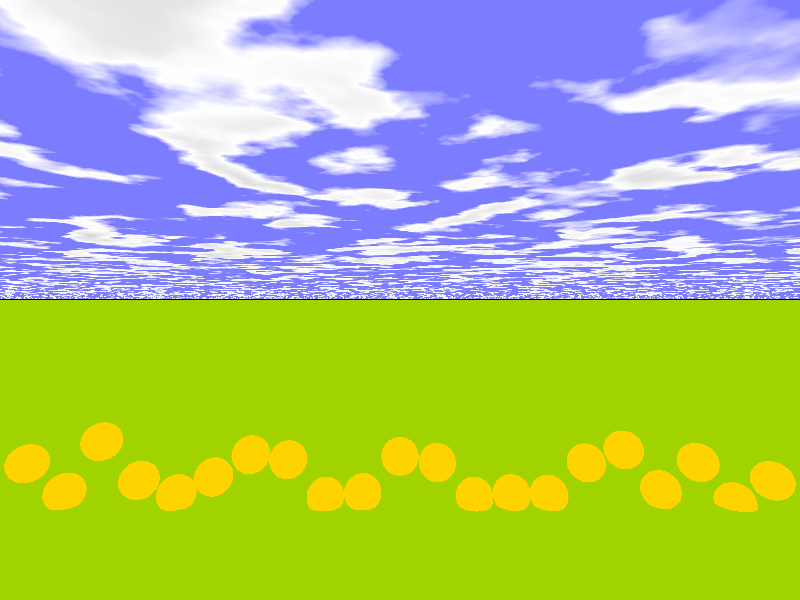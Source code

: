 // POV-Ray 3.7 Scene File "random_1.pov"
// author: Friedrich A. Lohmueller, 2004/Aug-2011/Jan-2013
// email: Friedrich.Lohmueller_at_t-online.de
// homepage: http://www.f-lohmueller.de
//
//--------------------------------------------------------------------------
#version 3.6; // 3.7;
global_settings{ assumed_gamma 1.0 }
#default{ finish{ ambient 0.1 diffuse 0.9 }}
//--------------------------------------------------------------------------
#include "colors.inc"
#include "textures.inc"
#include "glass.inc"
#include "metals.inc"
#include "golds.inc"
#include "stones.inc"
#include "woods.inc"
#include "shapes.inc"
#include "shapes2.inc"
#include "functions.inc"
#include "math.inc"
#include "transforms.inc"
//--------------------------------------------------------------------------
// camera ------------------------------------------------------------------
#declare Camera_0 = camera {/*ultra_wide_angle*/ angle 75      // front view
                            location  <0.0 , 2.75 ,-3.0>
                            right     x*image_width/image_height
                            look_at   <0.0 , 2.75 , 0.0>}
#declare Camera_1 = camera {ultra_wide_angle angle 90       // diagonal view
                            location  <2.0 , 2.5 ,-3.0>
                            right     x*image_width/image_height
                            look_at   <0.0 , 1.0 , 0.0>}
#declare Camera_2 = camera {ultra_wide_angle angle 90     // right side view
                            location  <3.0 , 1.0 , 0.0>
                            right     x*image_width/image_height
                            look_at   <0.0 , 1.0 , 0.0>}
#declare Camera_3 = camera {ultra_wide_angle angle 90            // top view
                            location  <0.0 , 3.0 ,-0.001>
                            right     x*image_width/image_height
                            look_at   <0.0 , 1.0 , 0.0>}
camera{Camera_0}
// sun ---------------------------------------------------------------------
light_source{<1500,2500,-2500> color White}
// sky ---------------------------------------------------------------------
plane{<0,1,0>,1 hollow
       texture{ pigment{ bozo turbulence 0.76
                         color_map { [0.5 rgb <0.20, 0.20, 1.0>]
                                     [0.6 rgb <1,1,1>]
                                     [1.0 rgb <0.5,0.5,0.5>]}
                       }
                finish {ambient 1 diffuse 0} }
       scale 10000}
// fog ---------------------------------------------------------------------
fog{fog_type   2
    distance   50
    color      White
    fog_offset 0.1
    fog_alt    2.0
    turbulence 0.8}
// ground ------------------------------------------------------------------
plane { <0,1,0>, 0
        texture{ pigment{color rgb<0.35,0.65,0.0>}
                 normal {bumps 0.75 scale 0.015}
               } // end of texture
      } // end of plane
//--------------------------------------------------------------------------
//---------------------------- objects in scene ----------------------------
//--------------------------------------------------------------------------







#declare Random_1 = seed (1153); // Use: "rand(Random_1)"

#declare Ball_1 =
 sphere{<0,0,0>,0.25 scale <1,1,1> rotate<0,0,0> translate<0,0,0>
        texture{pigment{ color rgb<1,0.65,0>}
                finish { phong 1}}}


union{
 #declare Nr = -10;     // start
 #declare EndNr = 10; // end
 #while (Nr< EndNr+1)


   object{Ball_1 translate<Nr*0.5, rand(Random_1) ,0>}


 #declare Nr = Nr + 1;  // next Nr
 #end // --------------- end of loop

rotate<0,0,0>
translate<0,0,4>} // end of union

//------------------------------------------------------------- end


